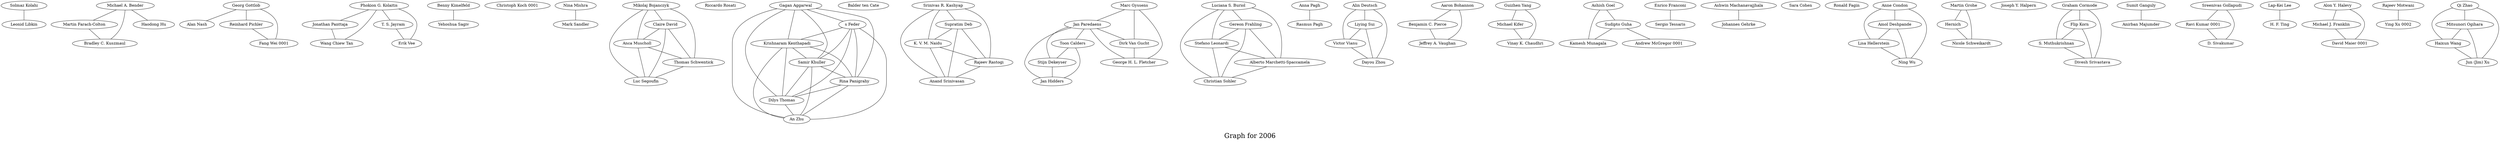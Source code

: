 /*****
Graph for 2006
*****/

graph G {
  graph [splines=true overlap=false]
  node  [shape=ellipse, width=0.3, height=0.3]
  0 [label="Solmaz Kolahi"];
  1 [label="Leonid Libkin"];
  2 [label="Michael A. Bender"];
  3 [label="Martin Farach-Colton"];
  4 [label="Bradley C. Kuszmaul"];
  5 [label="Georg Gottlob"];
  6 [label="Alan Nash"];
  7 [label="Phokion G. Kolaitis"];
  8 [label="Jonathan Panttaja"];
  9 [label="Wang Chiew Tan"];
  10 [label="Benny Kimelfeld"];
  11 [label="Yehoshua Sagiv"];
  12 [label="Christoph Koch 0001"];
  13 [label="T. S. Jayram"];
  14 [label="Erik Vee"];
  15 [label="Nina Mishra"];
  16 [label="Mark Sandler"];
  17 [label="Mikolaj Bojanczyk"];
  18 [label="Claire David"];
  19 [label="Anca Muscholl"];
  20 [label="Thomas Schwentick"];
  21 [label="Luc Segoufin"];
  22 [label="Riccardo Rosati"];
  23 [label="Gagan Aggarwal"];
  24 [label="s Feder"];
  25 [label="Krishnaram Kenthapadi"];
  26 [label="Samir Khuller"];
  27 [label="Rina Panigrahy"];
  28 [label="Dilys Thomas"];
  29 [label="An Zhu"];
  30 [label="Haodong Hu"];
  31 [label="Balder ten Cate"];
  32 [label="Srinivas R. Kashyap"];
  33 [label="Supratim Deb"];
  34 [label="K. V. M. Naidu"];
  35 [label="Rajeev Rastogi"];
  36 [label="Anand Srinivasan"];
  37 [label="Marc Gyssens"];
  38 [label="Jan Paredaens"];
  39 [label="Dirk Van Gucht"];
  40 [label="George H. L. Fletcher"];
  41 [label="Luciana S. Buriol"];
  42 [label="Gereon Frahling"];
  43 [label="Stefano Leonardi"];
  44 [label="Alberto Marchetti-Spaccamela"];
  45 [label="Christian Sohler"];
  46 [label="Anna Pagh"];
  47 [label="Rasmus Pagh"];
  48 [label="Alin Deutsch"];
  49 [label="Liying Sui"];
  50 [label="Victor Vianu"];
  51 [label="Dayou Zhou"];
  52 [label="Aaron Bohannon"];
  53 [label="Benjamin C. Pierce"];
  54 [label="Jeffrey A. Vaughan"];
  55 [label="Guizhen Yang"];
  56 [label="Michael Kifer"];
  57 [label="Vinay K. Chaudhri"];
  58 [label="Ashish Goel"];
  59 [label="Sudipto Guha"];
  60 [label="Kamesh Munagala"];
  61 [label="Reinhard Pichler"];
  62 [label="Fang Wei 0001"];
  63 [label="Enrico Franconi"];
  64 [label="Sergio Tessaris"];
  65 [label="Ashwin Machanavajjhala"];
  66 [label="Johannes Gehrke"];
  67 [label="Sara Cohen"];
  68 [label="Ronald Fagin"];
  69 [label="Anne Condon"];
  70 [label="Amol Deshpande"];
  71 [label="Lisa Hellerstein"];
  72 [label="Ning Wu"];
  73 [label="Martin Grohe"];
  74 [label=" Hernich"];
  75 [label="Nicole Schweikardt"];
  76 [label="Joseph Y. Halpern"];
  77 [label="Andrew McGregor 0001"];
  78 [label="Graham Cormode"];
  79 [label="Flip Korn"];
  80 [label="S. Muthukrishnan"];
  81 [label="Divesh Srivastava"];
  82 [label="Sumit Ganguly"];
  83 [label="Anirban Majumder"];
  84 [label="Sreenivas Gollapudi"];
  85 [label="Ravi Kumar 0001"];
  86 [label="D. Sivakumar"];
  87 [label="Lap-Kei Lee"];
  88 [label="H. F. Ting"];
  89 [label="Toon Calders"];
  90 [label="Stijn Dekeyser"];
  91 [label="Jan Hidders"];
  92 [label="Alon Y. Halevy"];
  93 [label="Michael J. Franklin"];
  94 [label="David Maier 0001"];
  95 [label="Rajeev Motwani"];
  96 [label="Ying Xu 0002"];
  97 [label="Qi Zhao"];
  98 [label="Mitsunori Ogihara"];
  99 [label="Haixun Wang"];
  100 [label="Jun (Jim) Xu"];
  0 -- 1;
  2 -- 3;
  2 -- 4;
  2 -- 30;
  3 -- 4;
  5 -- 6;
  5 -- 61;
  5 -- 62;
  7 -- 8;
  7 -- 9;
  7 -- 13;
  7 -- 14;
  8 -- 9;
  10 -- 11;
  13 -- 14;
  15 -- 16;
  17 -- 18;
  17 -- 19;
  17 -- 20;
  17 -- 21;
  18 -- 19;
  18 -- 20;
  18 -- 21;
  19 -- 20;
  19 -- 21;
  20 -- 21;
  23 -- 24;
  23 -- 25;
  23 -- 26;
  23 -- 27;
  23 -- 28;
  23 -- 29;
  24 -- 25;
  24 -- 26;
  24 -- 27;
  24 -- 28;
  24 -- 29;
  25 -- 26;
  25 -- 27;
  25 -- 28;
  25 -- 29;
  26 -- 27;
  26 -- 28;
  26 -- 29;
  27 -- 28;
  27 -- 29;
  28 -- 29;
  32 -- 33;
  32 -- 34;
  32 -- 35;
  32 -- 36;
  33 -- 34;
  33 -- 35;
  33 -- 36;
  34 -- 35;
  34 -- 36;
  35 -- 36;
  37 -- 38;
  37 -- 39;
  37 -- 40;
  38 -- 39;
  38 -- 40;
  38 -- 89;
  38 -- 90;
  38 -- 91;
  39 -- 40;
  41 -- 42;
  41 -- 43;
  41 -- 44;
  41 -- 45;
  42 -- 43;
  42 -- 44;
  42 -- 45;
  43 -- 44;
  43 -- 45;
  44 -- 45;
  46 -- 47;
  48 -- 49;
  48 -- 50;
  48 -- 51;
  49 -- 50;
  49 -- 51;
  50 -- 51;
  52 -- 53;
  52 -- 54;
  53 -- 54;
  55 -- 56;
  55 -- 57;
  56 -- 57;
  58 -- 59;
  58 -- 60;
  59 -- 60;
  59 -- 77;
  61 -- 62;
  63 -- 64;
  65 -- 66;
  69 -- 70;
  69 -- 71;
  69 -- 72;
  70 -- 71;
  70 -- 72;
  71 -- 72;
  73 -- 74;
  73 -- 75;
  74 -- 75;
  78 -- 79;
  78 -- 80;
  78 -- 81;
  79 -- 80;
  79 -- 81;
  80 -- 81;
  82 -- 83;
  84 -- 85;
  84 -- 86;
  85 -- 86;
  87 -- 88;
  89 -- 90;
  89 -- 91;
  90 -- 91;
  92 -- 93;
  92 -- 94;
  93 -- 94;
  95 -- 96;
  97 -- 98;
  97 -- 99;
  97 -- 100;
  98 -- 99;
  98 -- 100;
  99 -- 100;
  label = "\nGraph for 2006\n";  fontsize=24;
}

